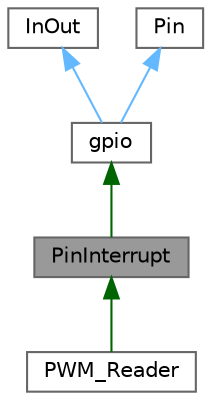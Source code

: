 digraph "PinInterrupt"
{
 // LATEX_PDF_SIZE
  bgcolor="transparent";
  edge [fontname=Helvetica,fontsize=10,labelfontname=Helvetica,labelfontsize=10];
  node [fontname=Helvetica,fontsize=10,shape=box,height=0.2,width=0.4];
  Node1 [id="Node000001",label="PinInterrupt",height=0.2,width=0.4,color="gray40", fillcolor="grey60", style="filled", fontcolor="black",tooltip="Clase del objeto Pin_interrupt El objeto Pin_interrupt debe ser heredado por cualquier objeto que des..."];
  Node2 -> Node1 [id="edge1_Node000001_Node000002",dir="back",color="darkgreen",style="solid",tooltip=" "];
  Node2 [id="Node000002",label="gpio",height=0.2,width=0.4,color="gray40", fillcolor="white", style="filled",URL="$classgpio.html",tooltip="Clase del objeto gpio."];
  Node3 -> Node2 [id="edge2_Node000002_Node000003",dir="back",color="steelblue1",style="solid",tooltip=" "];
  Node3 [id="Node000003",label="InOut",height=0.2,width=0.4,color="gray40", fillcolor="white", style="filled",URL="$class_in_out.html",tooltip="Clase del objeto InOut."];
  Node4 -> Node2 [id="edge3_Node000002_Node000004",dir="back",color="steelblue1",style="solid",tooltip=" "];
  Node4 [id="Node000004",label="Pin",height=0.2,width=0.4,color="gray40", fillcolor="white", style="filled",URL="$class_pin.html",tooltip="Clase del objeto Pin."];
  Node1 -> Node5 [id="edge4_Node000001_Node000005",dir="back",color="darkgreen",style="solid",tooltip=" "];
  Node5 [id="Node000005",label="PWM_Reader",height=0.2,width=0.4,color="gray40", fillcolor="white", style="filled",URL="$class_p_w_m___reader.html",tooltip="Clase del objeto PWM_Reader."];
}
